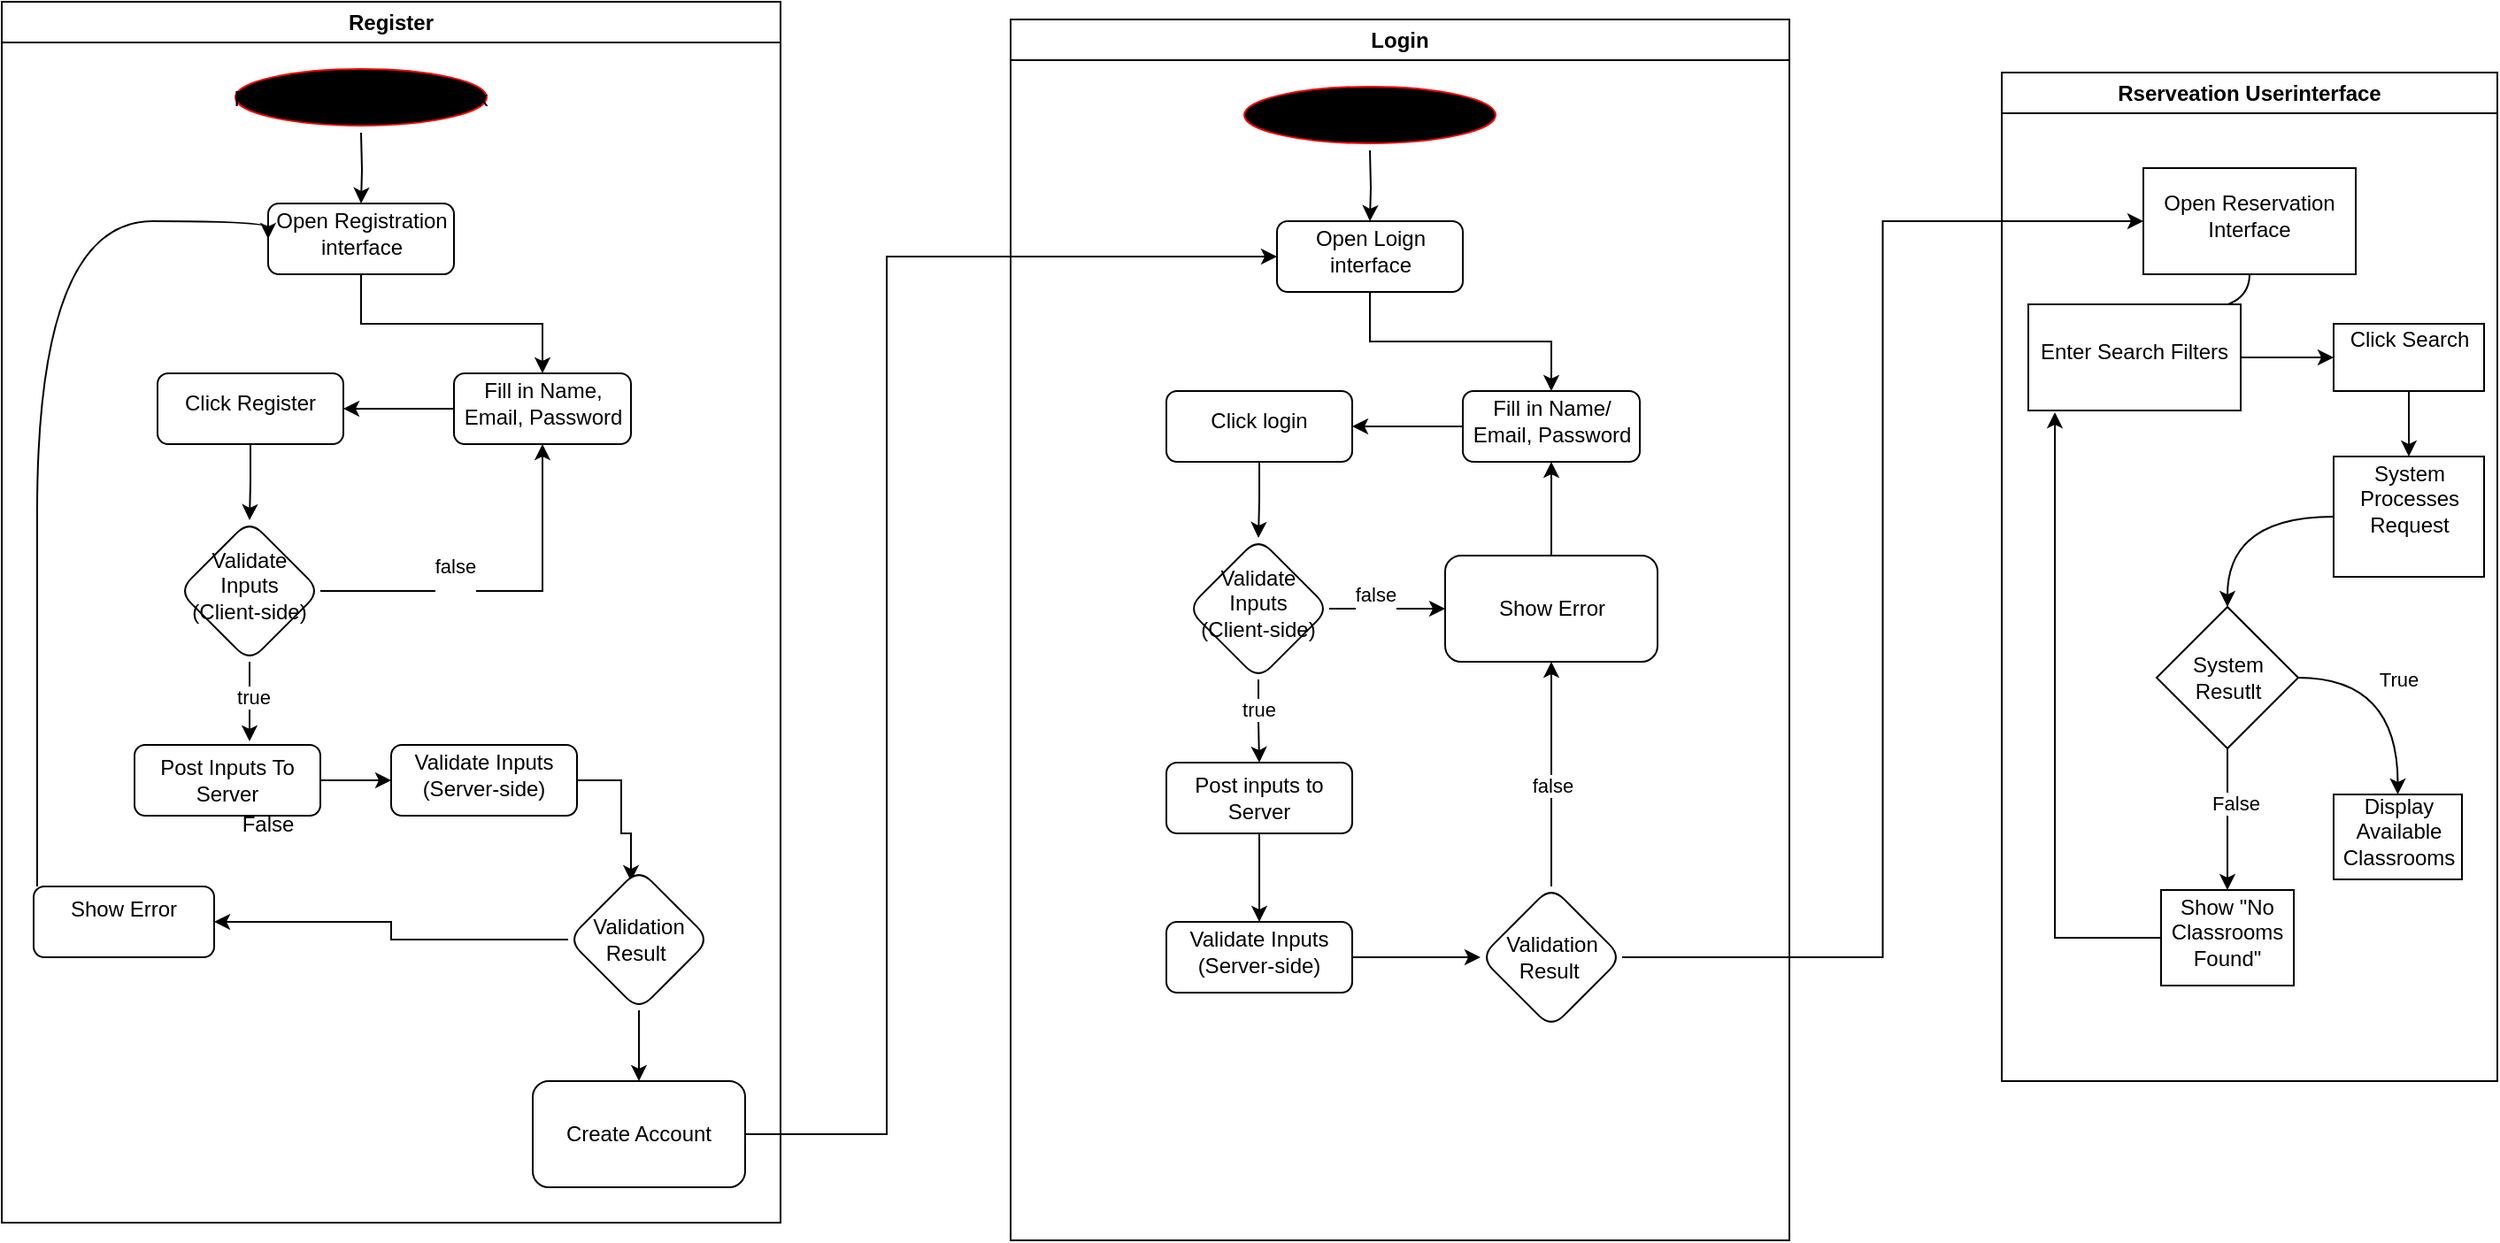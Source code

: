 <mxfile version="26.2.13">
  <diagram name="Page-1" id="e7e014a7-5840-1c2e-5031-d8a46d1fe8dd">
    <mxGraphModel dx="2025" dy="1117" grid="1" gridSize="10" guides="1" tooltips="1" connect="1" arrows="1" fold="1" page="1" pageScale="1" pageWidth="1169" pageHeight="826" background="none" math="0" shadow="0">
      <root>
        <mxCell id="0" />
        <mxCell id="1" parent="0" />
        <mxCell id="3" value="Rserveation Userinterface" style="swimlane;whiteSpace=wrap;startSize=23;" parent="1" vertex="1">
          <mxGeometry x="1190" y="140" width="280" height="570" as="geometry" />
        </mxCell>
        <mxCell id="UKsslnW1uW5sjIxQK_6J-92" value="" style="edgeStyle=orthogonalEdgeStyle;curved=1;rounded=0;orthogonalLoop=1;jettySize=auto;html=1;" parent="3" source="UKsslnW1uW5sjIxQK_6J-88" target="UKsslnW1uW5sjIxQK_6J-91" edge="1">
          <mxGeometry relative="1" as="geometry" />
        </mxCell>
        <mxCell id="UKsslnW1uW5sjIxQK_6J-88" value="&lt;table&gt;&lt;tbody&gt;&lt;tr&gt;&lt;td data-end=&quot;2026&quot; data-start=&quot;1997&quot; class=&quot;max-w-[calc(var(--thread-content-max-width)*2/3)]&quot;&gt;Open Reservation Interface&lt;/td&gt;&lt;/tr&gt;&lt;/tbody&gt;&lt;/table&gt;&lt;table&gt;&lt;tbody&gt;&lt;tr&gt;&lt;td data-end=&quot;2043&quot; data-start=&quot;2026&quot; class=&quot;max-w-[calc(var(--thread-content-max-width)*2/3)]&quot;&gt;&lt;/td&gt;&lt;/tr&gt;&lt;/tbody&gt;&lt;/table&gt;" style="whiteSpace=wrap;html=1;" parent="3" vertex="1">
          <mxGeometry x="80" y="54" width="120" height="60" as="geometry" />
        </mxCell>
        <mxCell id="UKsslnW1uW5sjIxQK_6J-94" value="" style="edgeStyle=orthogonalEdgeStyle;curved=1;rounded=0;orthogonalLoop=1;jettySize=auto;html=1;" parent="3" source="UKsslnW1uW5sjIxQK_6J-91" target="UKsslnW1uW5sjIxQK_6J-93" edge="1">
          <mxGeometry relative="1" as="geometry" />
        </mxCell>
        <mxCell id="UKsslnW1uW5sjIxQK_6J-96" value="" style="edgeStyle=orthogonalEdgeStyle;curved=1;rounded=0;orthogonalLoop=1;jettySize=auto;html=1;" parent="3" source="UKsslnW1uW5sjIxQK_6J-93" target="UKsslnW1uW5sjIxQK_6J-95" edge="1">
          <mxGeometry relative="1" as="geometry" />
        </mxCell>
        <mxCell id="UKsslnW1uW5sjIxQK_6J-93" value="&#xa;&lt;table&gt;&lt;tbody&gt;&lt;tr&gt;&lt;td data-end=&quot;2134&quot; data-start=&quot;2119&quot; class=&quot;max-w-[calc(var(--thread-content-max-width)*2/3)]&quot;&gt;Click Search&lt;/td&gt;&lt;/tr&gt;&lt;/tbody&gt;&lt;/table&gt;&lt;table&gt;&lt;tbody&gt;&lt;tr&gt;&lt;td data-end=&quot;2149&quot; data-start=&quot;2134&quot; class=&quot;max-w-[calc(var(--thread-content-max-width)*2/3)]&quot;&gt;&lt;/td&gt;&lt;/tr&gt;&lt;/tbody&gt;&lt;/table&gt;&#xa;&#xa;" style="whiteSpace=wrap;html=1;" parent="3" vertex="1">
          <mxGeometry x="187.5" y="142" width="85" height="38" as="geometry" />
        </mxCell>
        <mxCell id="UKsslnW1uW5sjIxQK_6J-100" value="" style="edgeStyle=orthogonalEdgeStyle;curved=1;rounded=0;orthogonalLoop=1;jettySize=auto;html=1;" parent="3" source="UKsslnW1uW5sjIxQK_6J-95" target="UKsslnW1uW5sjIxQK_6J-99" edge="1">
          <mxGeometry relative="1" as="geometry" />
        </mxCell>
        <mxCell id="UKsslnW1uW5sjIxQK_6J-95" value="&#xa;&lt;table&gt;&lt;tbody&gt;&lt;tr&gt;&lt;td data-end=&quot;2196&quot; data-start=&quot;2169&quot; class=&quot;max-w-[calc(var(--thread-content-max-width)*2/3)]&quot;&gt;System Processes Request&lt;/td&gt;&lt;/tr&gt;&lt;/tbody&gt;&lt;/table&gt;&lt;table&gt;&lt;tbody&gt;&lt;tr&gt;&lt;td data-end=&quot;2215&quot; data-start=&quot;2196&quot; class=&quot;max-w-[calc(var(--thread-content-max-width)*2/3)]&quot;&gt;&lt;/td&gt;&lt;/tr&gt;&lt;/tbody&gt;&lt;/table&gt;&#xa;&#xa;" style="whiteSpace=wrap;html=1;" parent="3" vertex="1">
          <mxGeometry x="187.5" y="217" width="85" height="68" as="geometry" />
        </mxCell>
        <mxCell id="UKsslnW1uW5sjIxQK_6J-102" value="" style="edgeStyle=orthogonalEdgeStyle;curved=1;rounded=0;orthogonalLoop=1;jettySize=auto;html=1;" parent="3" source="UKsslnW1uW5sjIxQK_6J-99" target="UKsslnW1uW5sjIxQK_6J-101" edge="1">
          <mxGeometry relative="1" as="geometry" />
        </mxCell>
        <mxCell id="UKsslnW1uW5sjIxQK_6J-103" value="True" style="edgeLabel;html=1;align=center;verticalAlign=middle;resizable=0;points=[];" parent="UKsslnW1uW5sjIxQK_6J-102" vertex="1" connectable="0">
          <mxGeometry x="-0.067" relative="1" as="geometry">
            <mxPoint as="offset" />
          </mxGeometry>
        </mxCell>
        <mxCell id="UKsslnW1uW5sjIxQK_6J-106" value="" style="edgeStyle=orthogonalEdgeStyle;curved=1;rounded=0;orthogonalLoop=1;jettySize=auto;html=1;" parent="3" source="UKsslnW1uW5sjIxQK_6J-99" target="UKsslnW1uW5sjIxQK_6J-105" edge="1">
          <mxGeometry relative="1" as="geometry" />
        </mxCell>
        <mxCell id="FkI9DOUWdkT_tzKeIRPb-62" value="False" style="edgeLabel;html=1;align=center;verticalAlign=middle;resizable=0;points=[];" vertex="1" connectable="0" parent="UKsslnW1uW5sjIxQK_6J-106">
          <mxGeometry x="-0.242" y="4" relative="1" as="geometry">
            <mxPoint as="offset" />
          </mxGeometry>
        </mxCell>
        <mxCell id="UKsslnW1uW5sjIxQK_6J-99" value="System Resutlt" style="rhombus;whiteSpace=wrap;html=1;" parent="3" vertex="1">
          <mxGeometry x="87.5" y="302" width="80" height="80" as="geometry" />
        </mxCell>
        <mxCell id="UKsslnW1uW5sjIxQK_6J-101" value="&lt;table&gt;&lt;tbody&gt;&lt;tr&gt;&lt;td data-end=&quot;2323&quot; data-start=&quot;2292&quot; class=&quot;max-w-[calc(var(--thread-content-max-width)*2/3)]&quot;&gt;Display Available Classrooms&lt;/td&gt;&lt;/tr&gt;&lt;/tbody&gt;&lt;/table&gt;&lt;table&gt;&lt;tbody&gt;&lt;tr&gt;&lt;td data-end=&quot;2339&quot; data-start=&quot;2323&quot; class=&quot;max-w-[calc(var(--thread-content-max-width)*2/3)]&quot;&gt;&lt;/td&gt;&lt;/tr&gt;&lt;/tbody&gt;&lt;/table&gt;" style="whiteSpace=wrap;html=1;" parent="3" vertex="1">
          <mxGeometry x="187.5" y="408" width="72.5" height="48" as="geometry" />
        </mxCell>
        <mxCell id="UKsslnW1uW5sjIxQK_6J-105" value="&lt;table&gt;&lt;tbody&gt;&lt;tr&gt;&lt;td data-end=&quot;2388&quot; data-start=&quot;2359&quot; class=&quot;max-w-[calc(var(--thread-content-max-width)*2/3)]&quot;&gt;Show &quot;No Classrooms Found&quot;&lt;/td&gt;&lt;/tr&gt;&lt;/tbody&gt;&lt;/table&gt;&lt;table&gt;&lt;tbody&gt;&lt;tr&gt;&lt;td data-end=&quot;2404&quot; data-start=&quot;2388&quot; class=&quot;max-w-[calc(var(--thread-content-max-width)*2/3)]&quot;&gt;&lt;/td&gt;&lt;/tr&gt;&lt;/tbody&gt;&lt;/table&gt;" style="whiteSpace=wrap;html=1;" parent="3" vertex="1">
          <mxGeometry x="90" y="462" width="75" height="54" as="geometry" />
        </mxCell>
        <mxCell id="UKsslnW1uW5sjIxQK_6J-107" value="" style="whiteSpace=wrap;html=1;" parent="3" vertex="1">
          <mxGeometry x="15" y="131" width="120" height="60" as="geometry" />
        </mxCell>
        <mxCell id="UKsslnW1uW5sjIxQK_6J-91" value="&lt;table&gt;&lt;tbody&gt;&lt;tr&gt;&lt;td data-end=&quot;2086&quot; data-start=&quot;2063&quot; class=&quot;max-w-[calc(var(--thread-content-max-width)*2/3)]&quot;&gt;Enter Search Filters&lt;/td&gt;&lt;/tr&gt;&lt;/tbody&gt;&lt;/table&gt;&lt;table&gt;&lt;tbody&gt;&lt;tr&gt;&lt;td data-end=&quot;2099&quot; data-start=&quot;2086&quot; class=&quot;max-w-[calc(var(--thread-content-max-width)*2/3)]&quot;&gt;&lt;/td&gt;&lt;/tr&gt;&lt;/tbody&gt;&lt;/table&gt;" style="whiteSpace=wrap;html=1;" parent="3" vertex="1">
          <mxGeometry x="15" y="131" width="120" height="60" as="geometry" />
        </mxCell>
        <mxCell id="FkI9DOUWdkT_tzKeIRPb-15" style="edgeStyle=orthogonalEdgeStyle;rounded=0;orthogonalLoop=1;jettySize=auto;html=1;entryX=0.125;entryY=1.017;entryDx=0;entryDy=0;entryPerimeter=0;" edge="1" parent="3" source="UKsslnW1uW5sjIxQK_6J-105" target="UKsslnW1uW5sjIxQK_6J-91">
          <mxGeometry relative="1" as="geometry">
            <Array as="points">
              <mxPoint x="30" y="489" />
            </Array>
          </mxGeometry>
        </mxCell>
        <mxCell id="2" value="Register" style="swimlane;whiteSpace=wrap" parent="1" vertex="1">
          <mxGeometry x="60" y="100" width="440" height="690" as="geometry" />
        </mxCell>
        <mxCell id="UKsslnW1uW5sjIxQK_6J-46" style="edgeStyle=orthogonalEdgeStyle;rounded=0;orthogonalLoop=1;jettySize=auto;html=1;" parent="2" target="UKsslnW1uW5sjIxQK_6J-43" edge="1">
          <mxGeometry relative="1" as="geometry">
            <mxPoint x="203" y="74" as="sourcePoint" />
          </mxGeometry>
        </mxCell>
        <mxCell id="5" value="Register Page Button Click" style="ellipse;shape=startState;fillColor=#000000;strokeColor=#ff0000;fontColor=light-dark(#000000,#000000);" parent="2" vertex="1">
          <mxGeometry x="128" y="34" width="150" height="40" as="geometry" />
        </mxCell>
        <mxCell id="FkI9DOUWdkT_tzKeIRPb-13" style="edgeStyle=orthogonalEdgeStyle;rounded=0;orthogonalLoop=1;jettySize=auto;html=1;entryX=0.5;entryY=0;entryDx=0;entryDy=0;" edge="1" parent="2" source="UKsslnW1uW5sjIxQK_6J-43" target="UKsslnW1uW5sjIxQK_6J-53">
          <mxGeometry relative="1" as="geometry" />
        </mxCell>
        <mxCell id="UKsslnW1uW5sjIxQK_6J-43" value="&lt;table&gt;&lt;tbody&gt;&lt;tr&gt;&lt;td data-end=&quot;331&quot; data-start=&quot;306&quot; class=&quot;max-w-[calc(var(--thread-content-max-width)*2/3)]&quot;&gt;Open Registration interface&lt;/td&gt;&lt;/tr&gt;&lt;/tbody&gt;&lt;/table&gt;&lt;table&gt;&lt;tbody&gt;&lt;tr&gt;&lt;td data-end=&quot;362&quot; data-start=&quot;331&quot; class=&quot;max-w-[calc(var(--thread-content-max-width)*2/3)]&quot;&gt;&lt;/td&gt;&lt;/tr&gt;&lt;/tbody&gt;&lt;/table&gt;" style="rounded=1;whiteSpace=wrap;html=1;" parent="2" vertex="1">
          <mxGeometry x="150.5" y="114" width="105" height="40" as="geometry" />
        </mxCell>
        <mxCell id="UKsslnW1uW5sjIxQK_6J-59" style="edgeStyle=orthogonalEdgeStyle;rounded=0;orthogonalLoop=1;jettySize=auto;html=1;" parent="2" source="UKsslnW1uW5sjIxQK_6J-53" target="UKsslnW1uW5sjIxQK_6J-54" edge="1">
          <mxGeometry relative="1" as="geometry" />
        </mxCell>
        <mxCell id="UKsslnW1uW5sjIxQK_6J-53" value="&lt;table&gt;&lt;tbody&gt;&lt;tr&gt;&lt;td data-end=&quot;434&quot; data-start=&quot;402&quot; class=&quot;max-w-[calc(var(--thread-content-max-width)*2/3)]&quot;&gt;Fill in Name, Email, Password&lt;/td&gt;&lt;/tr&gt;&lt;/tbody&gt;&lt;/table&gt;&lt;table&gt;&lt;tbody&gt;&lt;tr&gt;&lt;td data-end=&quot;454&quot; data-start=&quot;434&quot; class=&quot;max-w-[calc(var(--thread-content-max-width)*2/3)]&quot;&gt;&lt;/td&gt;&lt;/tr&gt;&lt;/tbody&gt;&lt;/table&gt;" style="rounded=1;whiteSpace=wrap;html=1;" parent="2" vertex="1">
          <mxGeometry x="255.5" y="210" width="100" height="40" as="geometry" />
        </mxCell>
        <mxCell id="FkI9DOUWdkT_tzKeIRPb-6" value="" style="edgeStyle=orthogonalEdgeStyle;rounded=0;orthogonalLoop=1;jettySize=auto;html=1;" edge="1" parent="2" source="UKsslnW1uW5sjIxQK_6J-54" target="FkI9DOUWdkT_tzKeIRPb-5">
          <mxGeometry relative="1" as="geometry" />
        </mxCell>
        <mxCell id="UKsslnW1uW5sjIxQK_6J-54" value="&lt;table&gt;&lt;tbody&gt;&lt;tr&gt;&lt;td data-end=&quot;491&quot; data-start=&quot;474&quot; class=&quot;max-w-[calc(var(--thread-content-max-width)*2/3)]&quot;&gt;Click Register&lt;/td&gt;&lt;/tr&gt;&lt;/tbody&gt;&lt;/table&gt;&lt;table&gt;&lt;tbody&gt;&lt;tr&gt;&lt;td data-end=&quot;525&quot; data-start=&quot;491&quot; class=&quot;max-w-[calc(var(--thread-content-max-width)*2/3)]&quot;&gt;&lt;/td&gt;&lt;/tr&gt;&lt;/tbody&gt;&lt;/table&gt;" style="rounded=1;whiteSpace=wrap;html=1;" parent="2" vertex="1">
          <mxGeometry x="88" y="210" width="105" height="40" as="geometry" />
        </mxCell>
        <mxCell id="FkI9DOUWdkT_tzKeIRPb-55" style="edgeStyle=orthogonalEdgeStyle;rounded=0;orthogonalLoop=1;jettySize=auto;html=1;entryX=0.529;entryY=0.088;entryDx=0;entryDy=0;entryPerimeter=0;exitX=1;exitY=0.5;exitDx=0;exitDy=0;" edge="1" parent="2" source="UKsslnW1uW5sjIxQK_6J-56">
          <mxGeometry relative="1" as="geometry">
            <mxPoint x="355.5" y="497.04" as="targetPoint" />
            <mxPoint x="265.68" y="460" as="sourcePoint" />
            <Array as="points">
              <mxPoint x="350" y="440" />
              <mxPoint x="350" y="470" />
              <mxPoint x="356" y="470" />
            </Array>
          </mxGeometry>
        </mxCell>
        <mxCell id="UKsslnW1uW5sjIxQK_6J-56" value="&lt;table&gt;&lt;tbody&gt;&lt;tr&gt;&lt;td data-end=&quot;577&quot; data-start=&quot;545&quot; class=&quot;max-w-[calc(var(--thread-content-max-width)*2/3)]&quot;&gt;Validate Inputs (Server-side)&lt;/td&gt;&lt;/tr&gt;&lt;/tbody&gt;&lt;/table&gt;&lt;table&gt;&lt;tbody&gt;&lt;tr&gt;&lt;td data-end=&quot;599&quot; data-start=&quot;577&quot; class=&quot;max-w-[calc(var(--thread-content-max-width)*2/3)]&quot;&gt;&lt;/td&gt;&lt;/tr&gt;&lt;/tbody&gt;&lt;/table&gt;" style="rounded=1;whiteSpace=wrap;html=1;" parent="2" vertex="1">
          <mxGeometry x="220" y="420" width="105" height="40" as="geometry" />
        </mxCell>
        <mxCell id="UKsslnW1uW5sjIxQK_6J-72" style="edgeStyle=orthogonalEdgeStyle;rounded=0;orthogonalLoop=1;jettySize=auto;html=1;" parent="2" source="UKsslnW1uW5sjIxQK_6J-57" target="UKsslnW1uW5sjIxQK_6J-56" edge="1">
          <mxGeometry relative="1" as="geometry" />
        </mxCell>
        <mxCell id="UKsslnW1uW5sjIxQK_6J-57" value="Post Inputs To Server" style="rounded=1;whiteSpace=wrap;html=1;" parent="2" vertex="1">
          <mxGeometry x="75" y="420" width="105" height="40" as="geometry" />
        </mxCell>
        <mxCell id="UKsslnW1uW5sjIxQK_6J-87" value="" style="edgeStyle=orthogonalEdgeStyle;curved=1;rounded=0;orthogonalLoop=1;jettySize=auto;html=1;" parent="2" source="UKsslnW1uW5sjIxQK_6J-66" target="UKsslnW1uW5sjIxQK_6J-86" edge="1">
          <mxGeometry relative="1" as="geometry" />
        </mxCell>
        <mxCell id="FkI9DOUWdkT_tzKeIRPb-59" style="edgeStyle=orthogonalEdgeStyle;rounded=0;orthogonalLoop=1;jettySize=auto;html=1;entryX=1;entryY=0.5;entryDx=0;entryDy=0;" edge="1" parent="2" source="UKsslnW1uW5sjIxQK_6J-66" target="UKsslnW1uW5sjIxQK_6J-68">
          <mxGeometry relative="1" as="geometry" />
        </mxCell>
        <mxCell id="UKsslnW1uW5sjIxQK_6J-66" value="Validation Result&amp;nbsp;" style="rhombus;whiteSpace=wrap;html=1;rounded=1;" parent="2" vertex="1">
          <mxGeometry x="320" y="490" width="80" height="80" as="geometry" />
        </mxCell>
        <mxCell id="UKsslnW1uW5sjIxQK_6J-83" style="edgeStyle=orthogonalEdgeStyle;curved=1;rounded=0;orthogonalLoop=1;jettySize=auto;html=1;entryX=0;entryY=0.5;entryDx=0;entryDy=0;" parent="2" source="UKsslnW1uW5sjIxQK_6J-68" target="UKsslnW1uW5sjIxQK_6J-43" edge="1">
          <mxGeometry relative="1" as="geometry">
            <Array as="points">
              <mxPoint x="20" y="452" />
              <mxPoint x="20" y="124" />
              <mxPoint x="151" y="124" />
            </Array>
          </mxGeometry>
        </mxCell>
        <mxCell id="UKsslnW1uW5sjIxQK_6J-68" value="Show Error&lt;div&gt;&lt;br&gt;&lt;/div&gt;" style="whiteSpace=wrap;html=1;rounded=1;" parent="2" vertex="1">
          <mxGeometry x="18" y="500" width="102" height="40" as="geometry" />
        </mxCell>
        <mxCell id="UKsslnW1uW5sjIxQK_6J-86" value="Create Account" style="whiteSpace=wrap;html=1;rounded=1;" parent="2" vertex="1">
          <mxGeometry x="300" y="610" width="120" height="60" as="geometry" />
        </mxCell>
        <mxCell id="FkI9DOUWdkT_tzKeIRPb-9" style="edgeStyle=orthogonalEdgeStyle;rounded=0;orthogonalLoop=1;jettySize=auto;html=1;" edge="1" parent="2" source="FkI9DOUWdkT_tzKeIRPb-5" target="UKsslnW1uW5sjIxQK_6J-53">
          <mxGeometry relative="1" as="geometry" />
        </mxCell>
        <mxCell id="FkI9DOUWdkT_tzKeIRPb-10" value="false&lt;div&gt;&lt;br&gt;&lt;/div&gt;" style="edgeLabel;html=1;align=center;verticalAlign=middle;resizable=0;points=[];" vertex="1" connectable="0" parent="FkI9DOUWdkT_tzKeIRPb-9">
          <mxGeometry x="-0.276" y="7" relative="1" as="geometry">
            <mxPoint as="offset" />
          </mxGeometry>
        </mxCell>
        <mxCell id="FkI9DOUWdkT_tzKeIRPb-5" value="&lt;table&gt;&lt;tbody&gt;&lt;tr&gt;&lt;td data-end=&quot;577&quot; data-start=&quot;545&quot; class=&quot;max-w-[calc(var(--thread-content-max-width)*2/3)]&quot;&gt;Validate Inputs (Client-side)&lt;/td&gt;&lt;/tr&gt;&lt;/tbody&gt;&lt;/table&gt;&lt;table&gt;&lt;tbody&gt;&lt;tr&gt;&lt;td data-end=&quot;599&quot; data-start=&quot;577&quot; class=&quot;max-w-[calc(var(--thread-content-max-width)*2/3)]&quot;&gt;&lt;/td&gt;&lt;/tr&gt;&lt;/tbody&gt;&lt;/table&gt;" style="rhombus;whiteSpace=wrap;html=1;rounded=1;" vertex="1" parent="2">
          <mxGeometry x="100" y="293" width="80" height="80" as="geometry" />
        </mxCell>
        <mxCell id="FkI9DOUWdkT_tzKeIRPb-7" style="edgeStyle=orthogonalEdgeStyle;rounded=0;orthogonalLoop=1;jettySize=auto;html=1;entryX=0.619;entryY=-0.05;entryDx=0;entryDy=0;entryPerimeter=0;" edge="1" parent="2" source="FkI9DOUWdkT_tzKeIRPb-5" target="UKsslnW1uW5sjIxQK_6J-57">
          <mxGeometry relative="1" as="geometry" />
        </mxCell>
        <mxCell id="FkI9DOUWdkT_tzKeIRPb-8" value="true" style="edgeLabel;html=1;align=center;verticalAlign=middle;resizable=0;points=[];" vertex="1" connectable="0" parent="FkI9DOUWdkT_tzKeIRPb-7">
          <mxGeometry x="-0.138" y="2" relative="1" as="geometry">
            <mxPoint as="offset" />
          </mxGeometry>
        </mxCell>
        <mxCell id="FkI9DOUWdkT_tzKeIRPb-14" style="edgeStyle=orthogonalEdgeStyle;rounded=0;orthogonalLoop=1;jettySize=auto;html=1;exitX=0.5;exitY=1;exitDx=0;exitDy=0;" edge="1" parent="2" source="UKsslnW1uW5sjIxQK_6J-56" target="UKsslnW1uW5sjIxQK_6J-56">
          <mxGeometry relative="1" as="geometry" />
        </mxCell>
        <mxCell id="UKsslnW1uW5sjIxQK_6J-84" value="False" style="text;html=1;align=center;verticalAlign=middle;resizable=0;points=[];autosize=1;strokeColor=none;fillColor=none;" parent="1" vertex="1">
          <mxGeometry x="185" y="550" width="50" height="30" as="geometry" />
        </mxCell>
        <mxCell id="FkI9DOUWdkT_tzKeIRPb-17" value="Login" style="swimlane;whiteSpace=wrap" vertex="1" parent="1">
          <mxGeometry x="630" y="110" width="440" height="690" as="geometry" />
        </mxCell>
        <mxCell id="FkI9DOUWdkT_tzKeIRPb-18" style="edgeStyle=orthogonalEdgeStyle;rounded=0;orthogonalLoop=1;jettySize=auto;html=1;" edge="1" parent="FkI9DOUWdkT_tzKeIRPb-17" target="FkI9DOUWdkT_tzKeIRPb-21">
          <mxGeometry relative="1" as="geometry">
            <mxPoint x="203" y="74" as="sourcePoint" />
          </mxGeometry>
        </mxCell>
        <mxCell id="FkI9DOUWdkT_tzKeIRPb-19" value="Login Page Button Click" style="ellipse;shape=startState;fillColor=#000000;strokeColor=#ff0000;fontColor=light-dark(#000000,#000000);" vertex="1" parent="FkI9DOUWdkT_tzKeIRPb-17">
          <mxGeometry x="128" y="34" width="150" height="40" as="geometry" />
        </mxCell>
        <mxCell id="FkI9DOUWdkT_tzKeIRPb-20" style="edgeStyle=orthogonalEdgeStyle;rounded=0;orthogonalLoop=1;jettySize=auto;html=1;entryX=0.5;entryY=0;entryDx=0;entryDy=0;" edge="1" parent="FkI9DOUWdkT_tzKeIRPb-17" source="FkI9DOUWdkT_tzKeIRPb-21" target="FkI9DOUWdkT_tzKeIRPb-23">
          <mxGeometry relative="1" as="geometry" />
        </mxCell>
        <mxCell id="FkI9DOUWdkT_tzKeIRPb-21" value="&lt;table&gt;&lt;tbody&gt;&lt;tr&gt;&lt;td data-end=&quot;331&quot; data-start=&quot;306&quot; class=&quot;max-w-[calc(var(--thread-content-max-width)*2/3)]&quot;&gt;Open Loign interface&lt;/td&gt;&lt;/tr&gt;&lt;/tbody&gt;&lt;/table&gt;&lt;table&gt;&lt;tbody&gt;&lt;tr&gt;&lt;td data-end=&quot;362&quot; data-start=&quot;331&quot; class=&quot;max-w-[calc(var(--thread-content-max-width)*2/3)]&quot;&gt;&lt;/td&gt;&lt;/tr&gt;&lt;/tbody&gt;&lt;/table&gt;" style="rounded=1;whiteSpace=wrap;html=1;" vertex="1" parent="FkI9DOUWdkT_tzKeIRPb-17">
          <mxGeometry x="150.5" y="114" width="105" height="40" as="geometry" />
        </mxCell>
        <mxCell id="FkI9DOUWdkT_tzKeIRPb-22" style="edgeStyle=orthogonalEdgeStyle;rounded=0;orthogonalLoop=1;jettySize=auto;html=1;" edge="1" parent="FkI9DOUWdkT_tzKeIRPb-17" source="FkI9DOUWdkT_tzKeIRPb-23" target="FkI9DOUWdkT_tzKeIRPb-25">
          <mxGeometry relative="1" as="geometry" />
        </mxCell>
        <mxCell id="FkI9DOUWdkT_tzKeIRPb-23" value="&lt;table&gt;&lt;tbody&gt;&lt;tr&gt;&lt;td data-end=&quot;434&quot; data-start=&quot;402&quot; class=&quot;max-w-[calc(var(--thread-content-max-width)*2/3)]&quot;&gt;Fill in Name/ Email, Password&lt;/td&gt;&lt;/tr&gt;&lt;/tbody&gt;&lt;/table&gt;&lt;table&gt;&lt;tbody&gt;&lt;tr&gt;&lt;td data-end=&quot;454&quot; data-start=&quot;434&quot; class=&quot;max-w-[calc(var(--thread-content-max-width)*2/3)]&quot;&gt;&lt;/td&gt;&lt;/tr&gt;&lt;/tbody&gt;&lt;/table&gt;" style="rounded=1;whiteSpace=wrap;html=1;" vertex="1" parent="FkI9DOUWdkT_tzKeIRPb-17">
          <mxGeometry x="255.5" y="210" width="100" height="40" as="geometry" />
        </mxCell>
        <mxCell id="FkI9DOUWdkT_tzKeIRPb-24" value="" style="edgeStyle=orthogonalEdgeStyle;rounded=0;orthogonalLoop=1;jettySize=auto;html=1;" edge="1" parent="FkI9DOUWdkT_tzKeIRPb-17" source="FkI9DOUWdkT_tzKeIRPb-25" target="FkI9DOUWdkT_tzKeIRPb-39">
          <mxGeometry relative="1" as="geometry" />
        </mxCell>
        <mxCell id="FkI9DOUWdkT_tzKeIRPb-25" value="&lt;table&gt;&lt;tbody&gt;&lt;tr&gt;&lt;td data-end=&quot;491&quot; data-start=&quot;474&quot; class=&quot;max-w-[calc(var(--thread-content-max-width)*2/3)]&quot;&gt;Click login&lt;/td&gt;&lt;/tr&gt;&lt;/tbody&gt;&lt;/table&gt;&lt;table&gt;&lt;tbody&gt;&lt;tr&gt;&lt;td data-end=&quot;525&quot; data-start=&quot;491&quot; class=&quot;max-w-[calc(var(--thread-content-max-width)*2/3)]&quot;&gt;&lt;/td&gt;&lt;/tr&gt;&lt;/tbody&gt;&lt;/table&gt;" style="rounded=1;whiteSpace=wrap;html=1;" vertex="1" parent="FkI9DOUWdkT_tzKeIRPb-17">
          <mxGeometry x="88" y="210" width="105" height="40" as="geometry" />
        </mxCell>
        <mxCell id="FkI9DOUWdkT_tzKeIRPb-26" style="edgeStyle=orthogonalEdgeStyle;rounded=0;orthogonalLoop=1;jettySize=auto;html=1;" edge="1" parent="FkI9DOUWdkT_tzKeIRPb-17" source="FkI9DOUWdkT_tzKeIRPb-27" target="FkI9DOUWdkT_tzKeIRPb-33">
          <mxGeometry relative="1" as="geometry" />
        </mxCell>
        <mxCell id="FkI9DOUWdkT_tzKeIRPb-27" value="&lt;table&gt;&lt;tbody&gt;&lt;tr&gt;&lt;td data-end=&quot;577&quot; data-start=&quot;545&quot; class=&quot;max-w-[calc(var(--thread-content-max-width)*2/3)]&quot;&gt;Validate Inputs (Server-side)&lt;/td&gt;&lt;/tr&gt;&lt;/tbody&gt;&lt;/table&gt;&lt;table&gt;&lt;tbody&gt;&lt;tr&gt;&lt;td data-end=&quot;599&quot; data-start=&quot;577&quot; class=&quot;max-w-[calc(var(--thread-content-max-width)*2/3)]&quot;&gt;&lt;/td&gt;&lt;/tr&gt;&lt;/tbody&gt;&lt;/table&gt;" style="rounded=1;whiteSpace=wrap;html=1;" vertex="1" parent="FkI9DOUWdkT_tzKeIRPb-17">
          <mxGeometry x="88" y="510" width="105" height="40" as="geometry" />
        </mxCell>
        <mxCell id="FkI9DOUWdkT_tzKeIRPb-28" style="edgeStyle=orthogonalEdgeStyle;rounded=0;orthogonalLoop=1;jettySize=auto;html=1;" edge="1" parent="FkI9DOUWdkT_tzKeIRPb-17" source="FkI9DOUWdkT_tzKeIRPb-29" target="FkI9DOUWdkT_tzKeIRPb-27">
          <mxGeometry relative="1" as="geometry" />
        </mxCell>
        <mxCell id="FkI9DOUWdkT_tzKeIRPb-29" value="Post inputs to Server" style="rounded=1;whiteSpace=wrap;html=1;" vertex="1" parent="FkI9DOUWdkT_tzKeIRPb-17">
          <mxGeometry x="88" y="420" width="105" height="40" as="geometry" />
        </mxCell>
        <mxCell id="FkI9DOUWdkT_tzKeIRPb-48" style="edgeStyle=orthogonalEdgeStyle;rounded=0;orthogonalLoop=1;jettySize=auto;html=1;entryX=0.5;entryY=1;entryDx=0;entryDy=0;" edge="1" parent="FkI9DOUWdkT_tzKeIRPb-17" source="FkI9DOUWdkT_tzKeIRPb-33" target="FkI9DOUWdkT_tzKeIRPb-43">
          <mxGeometry relative="1" as="geometry" />
        </mxCell>
        <mxCell id="FkI9DOUWdkT_tzKeIRPb-52" value="false" style="edgeLabel;html=1;align=center;verticalAlign=middle;resizable=0;points=[];" vertex="1" connectable="0" parent="FkI9DOUWdkT_tzKeIRPb-48">
          <mxGeometry x="-0.097" y="-4" relative="1" as="geometry">
            <mxPoint x="-4" as="offset" />
          </mxGeometry>
        </mxCell>
        <mxCell id="FkI9DOUWdkT_tzKeIRPb-33" value="Validation Result&amp;nbsp;" style="rhombus;whiteSpace=wrap;html=1;rounded=1;" vertex="1" parent="FkI9DOUWdkT_tzKeIRPb-17">
          <mxGeometry x="265.5" y="490" width="80" height="80" as="geometry" />
        </mxCell>
        <mxCell id="FkI9DOUWdkT_tzKeIRPb-44" value="" style="edgeStyle=orthogonalEdgeStyle;rounded=0;orthogonalLoop=1;jettySize=auto;html=1;" edge="1" parent="FkI9DOUWdkT_tzKeIRPb-17" source="FkI9DOUWdkT_tzKeIRPb-39" target="FkI9DOUWdkT_tzKeIRPb-43">
          <mxGeometry relative="1" as="geometry" />
        </mxCell>
        <mxCell id="FkI9DOUWdkT_tzKeIRPb-46" value="false&lt;div&gt;&lt;br&gt;&lt;/div&gt;" style="edgeLabel;html=1;align=center;verticalAlign=middle;resizable=0;points=[];" vertex="1" connectable="0" parent="FkI9DOUWdkT_tzKeIRPb-44">
          <mxGeometry x="-0.206" y="1" relative="1" as="geometry">
            <mxPoint as="offset" />
          </mxGeometry>
        </mxCell>
        <mxCell id="FkI9DOUWdkT_tzKeIRPb-51" style="edgeStyle=orthogonalEdgeStyle;rounded=0;orthogonalLoop=1;jettySize=auto;html=1;" edge="1" parent="FkI9DOUWdkT_tzKeIRPb-17" source="FkI9DOUWdkT_tzKeIRPb-39" target="FkI9DOUWdkT_tzKeIRPb-29">
          <mxGeometry relative="1" as="geometry" />
        </mxCell>
        <mxCell id="FkI9DOUWdkT_tzKeIRPb-53" value="true" style="edgeLabel;html=1;align=center;verticalAlign=middle;resizable=0;points=[];" vertex="1" connectable="0" parent="FkI9DOUWdkT_tzKeIRPb-51">
          <mxGeometry x="-0.677" y="-5" relative="1" as="geometry">
            <mxPoint x="5" y="9" as="offset" />
          </mxGeometry>
        </mxCell>
        <mxCell id="FkI9DOUWdkT_tzKeIRPb-39" value="&lt;table&gt;&lt;tbody&gt;&lt;tr&gt;&lt;td data-end=&quot;577&quot; data-start=&quot;545&quot; class=&quot;max-w-[calc(var(--thread-content-max-width)*2/3)]&quot;&gt;Validate Inputs (Client-side)&lt;/td&gt;&lt;/tr&gt;&lt;/tbody&gt;&lt;/table&gt;&lt;table&gt;&lt;tbody&gt;&lt;tr&gt;&lt;td data-end=&quot;599&quot; data-start=&quot;577&quot; class=&quot;max-w-[calc(var(--thread-content-max-width)*2/3)]&quot;&gt;&lt;/td&gt;&lt;/tr&gt;&lt;/tbody&gt;&lt;/table&gt;" style="rhombus;whiteSpace=wrap;html=1;rounded=1;" vertex="1" parent="FkI9DOUWdkT_tzKeIRPb-17">
          <mxGeometry x="100" y="293" width="80" height="80" as="geometry" />
        </mxCell>
        <mxCell id="FkI9DOUWdkT_tzKeIRPb-42" style="edgeStyle=orthogonalEdgeStyle;rounded=0;orthogonalLoop=1;jettySize=auto;html=1;exitX=0.5;exitY=1;exitDx=0;exitDy=0;" edge="1" parent="FkI9DOUWdkT_tzKeIRPb-17" source="FkI9DOUWdkT_tzKeIRPb-27" target="FkI9DOUWdkT_tzKeIRPb-27">
          <mxGeometry relative="1" as="geometry" />
        </mxCell>
        <mxCell id="FkI9DOUWdkT_tzKeIRPb-45" style="edgeStyle=orthogonalEdgeStyle;rounded=0;orthogonalLoop=1;jettySize=auto;html=1;" edge="1" parent="FkI9DOUWdkT_tzKeIRPb-17" source="FkI9DOUWdkT_tzKeIRPb-43" target="FkI9DOUWdkT_tzKeIRPb-23">
          <mxGeometry relative="1" as="geometry" />
        </mxCell>
        <mxCell id="FkI9DOUWdkT_tzKeIRPb-43" value="Show Error" style="whiteSpace=wrap;html=1;rounded=1;" vertex="1" parent="FkI9DOUWdkT_tzKeIRPb-17">
          <mxGeometry x="245.5" y="303" width="120" height="60" as="geometry" />
        </mxCell>
        <mxCell id="FkI9DOUWdkT_tzKeIRPb-61" style="edgeStyle=orthogonalEdgeStyle;rounded=0;orthogonalLoop=1;jettySize=auto;html=1;entryX=0;entryY=0.5;entryDx=0;entryDy=0;" edge="1" parent="1" source="UKsslnW1uW5sjIxQK_6J-86" target="FkI9DOUWdkT_tzKeIRPb-21">
          <mxGeometry relative="1" as="geometry">
            <mxPoint x="570" y="240" as="targetPoint" />
            <Array as="points">
              <mxPoint x="560" y="740" />
              <mxPoint x="560" y="244" />
            </Array>
          </mxGeometry>
        </mxCell>
        <mxCell id="FkI9DOUWdkT_tzKeIRPb-63" style="edgeStyle=orthogonalEdgeStyle;rounded=0;orthogonalLoop=1;jettySize=auto;html=1;entryX=0;entryY=0.5;entryDx=0;entryDy=0;" edge="1" parent="1" source="FkI9DOUWdkT_tzKeIRPb-33" target="UKsslnW1uW5sjIxQK_6J-88">
          <mxGeometry relative="1" as="geometry">
            <mxPoint x="1120" y="220" as="targetPoint" />
          </mxGeometry>
        </mxCell>
      </root>
    </mxGraphModel>
  </diagram>
</mxfile>
